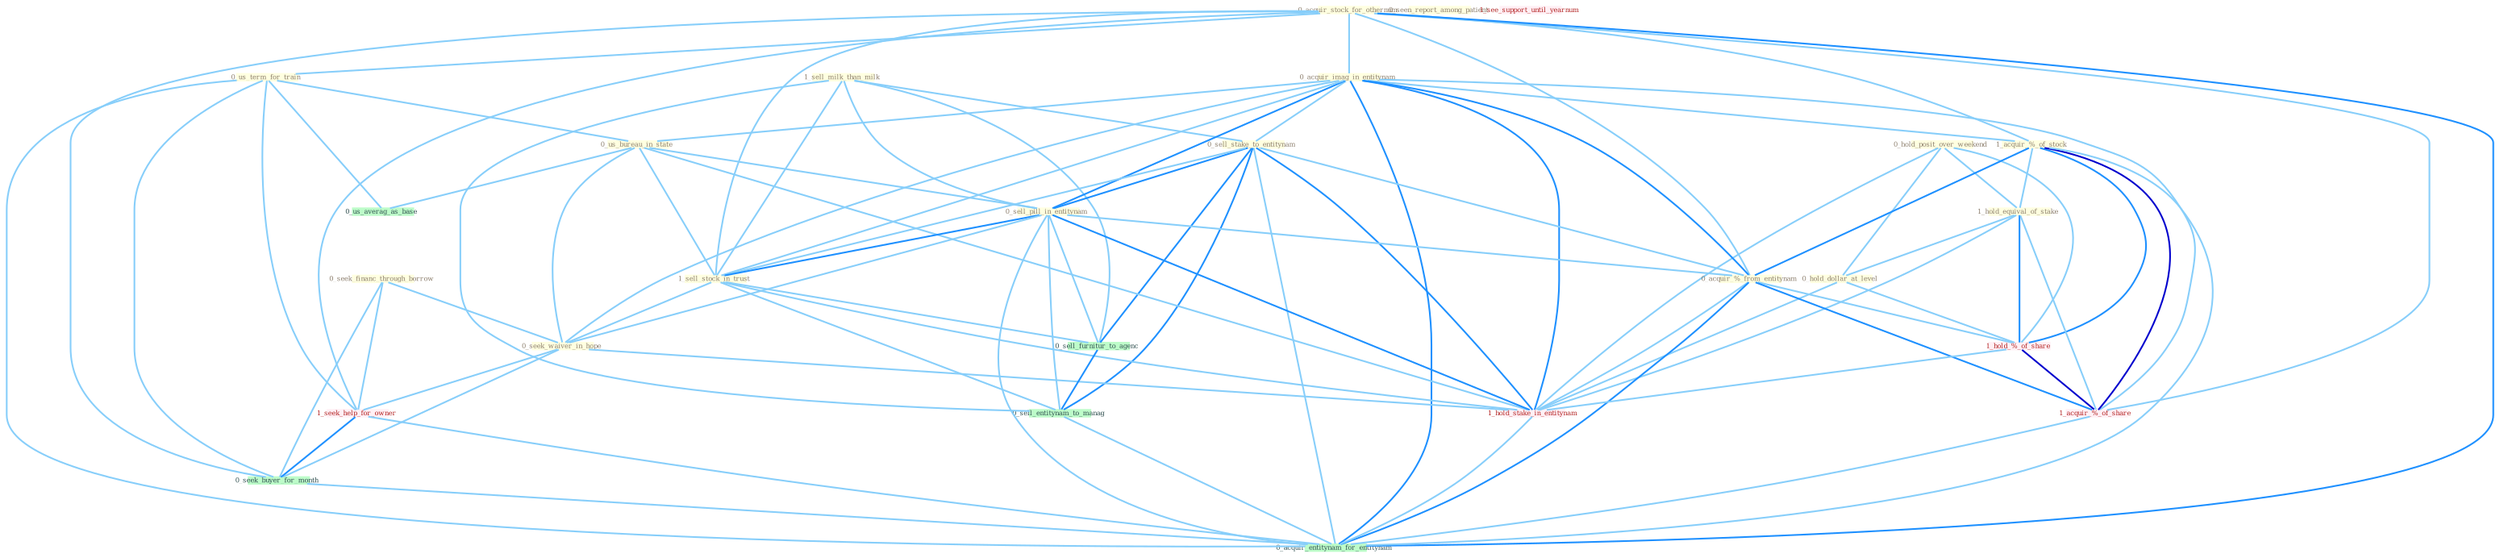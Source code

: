 Graph G{ 
    node
    [shape=polygon,style=filled,width=.5,height=.06,color="#BDFCC9",fixedsize=true,fontsize=4,
    fontcolor="#2f4f4f"];
    {node
    [color="#ffffe0", fontcolor="#8b7d6b"] "0_seek_financ_through_borrow " "0_hold_posit_over_weekend " "0_acquir_stock_for_othernum " "1_sell_milk_than_milk " "0_acquir_imag_in_entitynam " "0_sell_stake_to_entitynam " "0_seen_report_among_patient " "0_us_term_for_train " "0_us_bureau_in_state " "1_acquir_%_of_stock " "1_hold_equival_of_stake " "0_sell_pill_in_entitynam " "0_hold_dollar_at_level " "1_sell_stock_in_trust " "0_acquir_%_from_entitynam " "0_seek_waiver_in_hope "}
{node [color="#fff0f5", fontcolor="#b22222"] "1_hold_%_of_share " "1_hold_stake_in_entitynam " "1_seek_help_for_owner " "1_acquir_%_of_share " "1_see_support_until_yearnum "}
edge [color="#B0E2FF"];

	"0_seek_financ_through_borrow " -- "0_seek_waiver_in_hope " [w="1", color="#87cefa" ];
	"0_seek_financ_through_borrow " -- "1_seek_help_for_owner " [w="1", color="#87cefa" ];
	"0_seek_financ_through_borrow " -- "0_seek_buyer_for_month " [w="1", color="#87cefa" ];
	"0_hold_posit_over_weekend " -- "1_hold_equival_of_stake " [w="1", color="#87cefa" ];
	"0_hold_posit_over_weekend " -- "0_hold_dollar_at_level " [w="1", color="#87cefa" ];
	"0_hold_posit_over_weekend " -- "1_hold_%_of_share " [w="1", color="#87cefa" ];
	"0_hold_posit_over_weekend " -- "1_hold_stake_in_entitynam " [w="1", color="#87cefa" ];
	"0_acquir_stock_for_othernum " -- "0_acquir_imag_in_entitynam " [w="1", color="#87cefa" ];
	"0_acquir_stock_for_othernum " -- "0_us_term_for_train " [w="1", color="#87cefa" ];
	"0_acquir_stock_for_othernum " -- "1_acquir_%_of_stock " [w="1", color="#87cefa" ];
	"0_acquir_stock_for_othernum " -- "1_sell_stock_in_trust " [w="1", color="#87cefa" ];
	"0_acquir_stock_for_othernum " -- "0_acquir_%_from_entitynam " [w="1", color="#87cefa" ];
	"0_acquir_stock_for_othernum " -- "1_seek_help_for_owner " [w="1", color="#87cefa" ];
	"0_acquir_stock_for_othernum " -- "0_seek_buyer_for_month " [w="1", color="#87cefa" ];
	"0_acquir_stock_for_othernum " -- "1_acquir_%_of_share " [w="1", color="#87cefa" ];
	"0_acquir_stock_for_othernum " -- "0_acquir_entitynam_for_entitynam " [w="2", color="#1e90ff" , len=0.8];
	"1_sell_milk_than_milk " -- "0_sell_stake_to_entitynam " [w="1", color="#87cefa" ];
	"1_sell_milk_than_milk " -- "0_sell_pill_in_entitynam " [w="1", color="#87cefa" ];
	"1_sell_milk_than_milk " -- "1_sell_stock_in_trust " [w="1", color="#87cefa" ];
	"1_sell_milk_than_milk " -- "0_sell_furnitur_to_agenc " [w="1", color="#87cefa" ];
	"1_sell_milk_than_milk " -- "0_sell_entitynam_to_manag " [w="1", color="#87cefa" ];
	"0_acquir_imag_in_entitynam " -- "0_sell_stake_to_entitynam " [w="1", color="#87cefa" ];
	"0_acquir_imag_in_entitynam " -- "0_us_bureau_in_state " [w="1", color="#87cefa" ];
	"0_acquir_imag_in_entitynam " -- "1_acquir_%_of_stock " [w="1", color="#87cefa" ];
	"0_acquir_imag_in_entitynam " -- "0_sell_pill_in_entitynam " [w="2", color="#1e90ff" , len=0.8];
	"0_acquir_imag_in_entitynam " -- "1_sell_stock_in_trust " [w="1", color="#87cefa" ];
	"0_acquir_imag_in_entitynam " -- "0_acquir_%_from_entitynam " [w="2", color="#1e90ff" , len=0.8];
	"0_acquir_imag_in_entitynam " -- "0_seek_waiver_in_hope " [w="1", color="#87cefa" ];
	"0_acquir_imag_in_entitynam " -- "1_hold_stake_in_entitynam " [w="2", color="#1e90ff" , len=0.8];
	"0_acquir_imag_in_entitynam " -- "1_acquir_%_of_share " [w="1", color="#87cefa" ];
	"0_acquir_imag_in_entitynam " -- "0_acquir_entitynam_for_entitynam " [w="2", color="#1e90ff" , len=0.8];
	"0_sell_stake_to_entitynam " -- "0_sell_pill_in_entitynam " [w="2", color="#1e90ff" , len=0.8];
	"0_sell_stake_to_entitynam " -- "1_sell_stock_in_trust " [w="1", color="#87cefa" ];
	"0_sell_stake_to_entitynam " -- "0_acquir_%_from_entitynam " [w="1", color="#87cefa" ];
	"0_sell_stake_to_entitynam " -- "1_hold_stake_in_entitynam " [w="2", color="#1e90ff" , len=0.8];
	"0_sell_stake_to_entitynam " -- "0_sell_furnitur_to_agenc " [w="2", color="#1e90ff" , len=0.8];
	"0_sell_stake_to_entitynam " -- "0_sell_entitynam_to_manag " [w="2", color="#1e90ff" , len=0.8];
	"0_sell_stake_to_entitynam " -- "0_acquir_entitynam_for_entitynam " [w="1", color="#87cefa" ];
	"0_us_term_for_train " -- "0_us_bureau_in_state " [w="1", color="#87cefa" ];
	"0_us_term_for_train " -- "1_seek_help_for_owner " [w="1", color="#87cefa" ];
	"0_us_term_for_train " -- "0_seek_buyer_for_month " [w="1", color="#87cefa" ];
	"0_us_term_for_train " -- "0_us_averag_as_base " [w="1", color="#87cefa" ];
	"0_us_term_for_train " -- "0_acquir_entitynam_for_entitynam " [w="1", color="#87cefa" ];
	"0_us_bureau_in_state " -- "0_sell_pill_in_entitynam " [w="1", color="#87cefa" ];
	"0_us_bureau_in_state " -- "1_sell_stock_in_trust " [w="1", color="#87cefa" ];
	"0_us_bureau_in_state " -- "0_seek_waiver_in_hope " [w="1", color="#87cefa" ];
	"0_us_bureau_in_state " -- "1_hold_stake_in_entitynam " [w="1", color="#87cefa" ];
	"0_us_bureau_in_state " -- "0_us_averag_as_base " [w="1", color="#87cefa" ];
	"1_acquir_%_of_stock " -- "1_hold_equival_of_stake " [w="1", color="#87cefa" ];
	"1_acquir_%_of_stock " -- "0_acquir_%_from_entitynam " [w="2", color="#1e90ff" , len=0.8];
	"1_acquir_%_of_stock " -- "1_hold_%_of_share " [w="2", color="#1e90ff" , len=0.8];
	"1_acquir_%_of_stock " -- "1_acquir_%_of_share " [w="3", color="#0000cd" , len=0.6];
	"1_acquir_%_of_stock " -- "0_acquir_entitynam_for_entitynam " [w="1", color="#87cefa" ];
	"1_hold_equival_of_stake " -- "0_hold_dollar_at_level " [w="1", color="#87cefa" ];
	"1_hold_equival_of_stake " -- "1_hold_%_of_share " [w="2", color="#1e90ff" , len=0.8];
	"1_hold_equival_of_stake " -- "1_hold_stake_in_entitynam " [w="1", color="#87cefa" ];
	"1_hold_equival_of_stake " -- "1_acquir_%_of_share " [w="1", color="#87cefa" ];
	"0_sell_pill_in_entitynam " -- "1_sell_stock_in_trust " [w="2", color="#1e90ff" , len=0.8];
	"0_sell_pill_in_entitynam " -- "0_acquir_%_from_entitynam " [w="1", color="#87cefa" ];
	"0_sell_pill_in_entitynam " -- "0_seek_waiver_in_hope " [w="1", color="#87cefa" ];
	"0_sell_pill_in_entitynam " -- "1_hold_stake_in_entitynam " [w="2", color="#1e90ff" , len=0.8];
	"0_sell_pill_in_entitynam " -- "0_sell_furnitur_to_agenc " [w="1", color="#87cefa" ];
	"0_sell_pill_in_entitynam " -- "0_sell_entitynam_to_manag " [w="1", color="#87cefa" ];
	"0_sell_pill_in_entitynam " -- "0_acquir_entitynam_for_entitynam " [w="1", color="#87cefa" ];
	"0_hold_dollar_at_level " -- "1_hold_%_of_share " [w="1", color="#87cefa" ];
	"0_hold_dollar_at_level " -- "1_hold_stake_in_entitynam " [w="1", color="#87cefa" ];
	"1_sell_stock_in_trust " -- "0_seek_waiver_in_hope " [w="1", color="#87cefa" ];
	"1_sell_stock_in_trust " -- "1_hold_stake_in_entitynam " [w="1", color="#87cefa" ];
	"1_sell_stock_in_trust " -- "0_sell_furnitur_to_agenc " [w="1", color="#87cefa" ];
	"1_sell_stock_in_trust " -- "0_sell_entitynam_to_manag " [w="1", color="#87cefa" ];
	"0_acquir_%_from_entitynam " -- "1_hold_%_of_share " [w="1", color="#87cefa" ];
	"0_acquir_%_from_entitynam " -- "1_hold_stake_in_entitynam " [w="1", color="#87cefa" ];
	"0_acquir_%_from_entitynam " -- "1_acquir_%_of_share " [w="2", color="#1e90ff" , len=0.8];
	"0_acquir_%_from_entitynam " -- "0_acquir_entitynam_for_entitynam " [w="2", color="#1e90ff" , len=0.8];
	"0_seek_waiver_in_hope " -- "1_hold_stake_in_entitynam " [w="1", color="#87cefa" ];
	"0_seek_waiver_in_hope " -- "1_seek_help_for_owner " [w="1", color="#87cefa" ];
	"0_seek_waiver_in_hope " -- "0_seek_buyer_for_month " [w="1", color="#87cefa" ];
	"1_hold_%_of_share " -- "1_hold_stake_in_entitynam " [w="1", color="#87cefa" ];
	"1_hold_%_of_share " -- "1_acquir_%_of_share " [w="3", color="#0000cd" , len=0.6];
	"1_hold_stake_in_entitynam " -- "0_acquir_entitynam_for_entitynam " [w="1", color="#87cefa" ];
	"1_seek_help_for_owner " -- "0_seek_buyer_for_month " [w="2", color="#1e90ff" , len=0.8];
	"1_seek_help_for_owner " -- "0_acquir_entitynam_for_entitynam " [w="1", color="#87cefa" ];
	"0_seek_buyer_for_month " -- "0_acquir_entitynam_for_entitynam " [w="1", color="#87cefa" ];
	"1_acquir_%_of_share " -- "0_acquir_entitynam_for_entitynam " [w="1", color="#87cefa" ];
	"0_sell_furnitur_to_agenc " -- "0_sell_entitynam_to_manag " [w="2", color="#1e90ff" , len=0.8];
	"0_sell_entitynam_to_manag " -- "0_acquir_entitynam_for_entitynam " [w="1", color="#87cefa" ];
}
